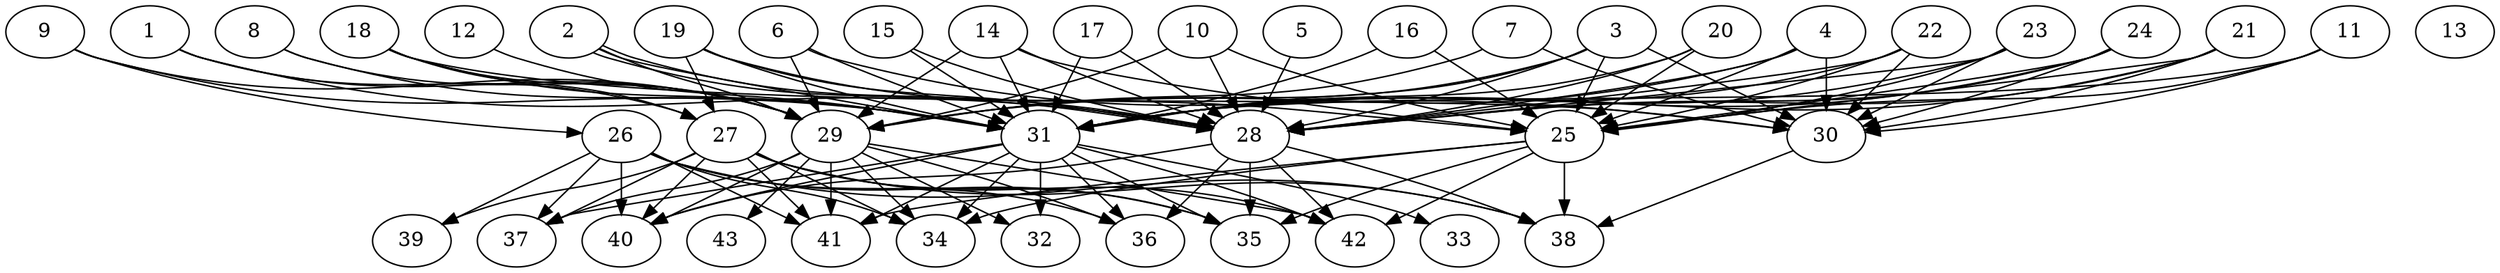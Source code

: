 // DAG (tier=3-complex, mode=compute, n=43, ccr=0.469, fat=0.825, density=0.722, regular=0.342, jump=0.319, mindata=1048576, maxdata=16777216)
// DAG automatically generated by daggen at Sun Aug 24 16:33:34 2025
// /home/ermia/Project/Environments/daggen/bin/daggen --dot --ccr 0.469 --fat 0.825 --regular 0.342 --density 0.722 --jump 0.319 --mindata 1048576 --maxdata 16777216 -n 43 
digraph G {
  1 [size="2546120361523544064000", alpha="0.13", expect_size="1273060180761772032000"]
  1 -> 27 [size ="1491680939212800"]
  1 -> 28 [size ="1491680939212800"]
  1 -> 29 [size ="1491680939212800"]
  2 [size="22497975556949480", alpha="0.09", expect_size="11248987778474740"]
  2 -> 28 [size ="1237328278323200"]
  2 -> 28 [size ="1237328278323200"]
  2 -> 29 [size ="1237328278323200"]
  2 -> 31 [size ="1237328278323200"]
  3 [size="564514134340703", alpha="0.10", expect_size="282257067170351"]
  3 -> 25 [size ="11093934080000"]
  3 -> 28 [size ="11093934080000"]
  3 -> 29 [size ="11093934080000"]
  3 -> 30 [size ="11093934080000"]
  3 -> 31 [size ="11093934080000"]
  4 [size="1326474897819435008000", alpha="0.06", expect_size="663237448909717504000"]
  4 -> 25 [size ="965804766003200"]
  4 -> 28 [size ="965804766003200"]
  4 -> 29 [size ="965804766003200"]
  4 -> 30 [size ="965804766003200"]
  5 [size="21402611922288912", alpha="0.04", expect_size="10701305961144456"]
  5 -> 28 [size ="900693598666752"]
  6 [size="891942605172406", alpha="0.13", expect_size="445971302586203"]
  6 -> 29 [size ="33823404326912"]
  6 -> 30 [size ="33823404326912"]
  6 -> 31 [size ="33823404326912"]
  7 [size="859481101698276992", alpha="0.15", expect_size="429740550849138496"]
  7 -> 29 [size ="517190432325632"]
  7 -> 30 [size ="517190432325632"]
  8 [size="125217152971536240", alpha="0.18", expect_size="62608576485768120"]
  8 -> 29 [size ="52135609761792"]
  8 -> 31 [size ="52135609761792"]
  9 [size="47512190039277699072", alpha="0.18", expect_size="23756095019638849536"]
  9 -> 26 [size ="104944581476352"]
  9 -> 29 [size ="104944581476352"]
  9 -> 31 [size ="104944581476352"]
  10 [size="2996507001015433691136", alpha="0.17", expect_size="1498253500507716845568"]
  10 -> 25 [size ="1662775122198528"]
  10 -> 28 [size ="1662775122198528"]
  10 -> 29 [size ="1662775122198528"]
  11 [size="1356887738438666240", alpha="0.11", expect_size="678443869219333120"]
  11 -> 25 [size ="1936574212210688"]
  11 -> 30 [size ="1936574212210688"]
  11 -> 31 [size ="1936574212210688"]
  12 [size="1417701621159407616", alpha="0.02", expect_size="708850810579703808"]
  12 -> 31 [size ="597409155514368"]
  13 [size="64294123318659248", alpha="0.02", expect_size="32147061659329624"]
  14 [size="18660256175922976", alpha="0.10", expect_size="9330128087961488"]
  14 -> 25 [size ="40785621811200"]
  14 -> 28 [size ="40785621811200"]
  14 -> 29 [size ="40785621811200"]
  14 -> 31 [size ="40785621811200"]
  15 [size="933156834908483616768", alpha="0.13", expect_size="466578417454241808384"]
  15 -> 28 [size ="763940875272192"]
  15 -> 31 [size ="763940875272192"]
  16 [size="38771685603266712", alpha="0.13", expect_size="19385842801633356"]
  16 -> 25 [size ="655236217700352"]
  16 -> 31 [size ="655236217700352"]
  17 [size="1061547622783854313472", alpha="0.09", expect_size="530773811391927156736"]
  17 -> 28 [size ="832497571069952"]
  17 -> 31 [size ="832497571069952"]
  18 [size="115365885024703348736", alpha="0.03", expect_size="57682942512351674368"]
  18 -> 27 [size ="189586869321728"]
  18 -> 29 [size ="189586869321728"]
  18 -> 30 [size ="189586869321728"]
  18 -> 31 [size ="189586869321728"]
  19 [size="1363908512068927488", alpha="0.10", expect_size="681954256034463744"]
  19 -> 25 [size ="9838906048512"]
  19 -> 27 [size ="9838906048512"]
  19 -> 28 [size ="9838906048512"]
  19 -> 31 [size ="9838906048512"]
  20 [size="497299085383195164672", alpha="0.10", expect_size="248649542691597582336"]
  20 -> 25 [size ="502151881162752"]
  20 -> 28 [size ="502151881162752"]
  20 -> 31 [size ="502151881162752"]
  21 [size="16529055237691166", alpha="0.08", expect_size="8264527618845583"]
  21 -> 25 [size ="290623290605568"]
  21 -> 28 [size ="290623290605568"]
  21 -> 30 [size ="290623290605568"]
  21 -> 31 [size ="290623290605568"]
  22 [size="3776732117080094015488", alpha="0.10", expect_size="1888366058540047007744"]
  22 -> 25 [size ="1940144638656512"]
  22 -> 28 [size ="1940144638656512"]
  22 -> 30 [size ="1940144638656512"]
  22 -> 31 [size ="1940144638656512"]
  23 [size="529320940611722", alpha="0.11", expect_size="264660470305861"]
  23 -> 25 [size ="27512293818368"]
  23 -> 28 [size ="27512293818368"]
  23 -> 30 [size ="27512293818368"]
  23 -> 31 [size ="27512293818368"]
  24 [size="127667049455781504", alpha="0.14", expect_size="63833524727890752"]
  24 -> 25 [size ="64923832942592"]
  24 -> 28 [size ="64923832942592"]
  24 -> 30 [size ="64923832942592"]
  24 -> 31 [size ="64923832942592"]
  25 [size="2214535922035967655936", alpha="0.00", expect_size="1107267961017983827968"]
  25 -> 34 [size ="1359184687792128"]
  25 -> 35 [size ="1359184687792128"]
  25 -> 38 [size ="1359184687792128"]
  25 -> 41 [size ="1359184687792128"]
  25 -> 42 [size ="1359184687792128"]
  26 [size="1617218782475948288", alpha="0.14", expect_size="808609391237974144"]
  26 -> 34 [size ="1095928853299200"]
  26 -> 35 [size ="1095928853299200"]
  26 -> 36 [size ="1095928853299200"]
  26 -> 37 [size ="1095928853299200"]
  26 -> 38 [size ="1095928853299200"]
  26 -> 39 [size ="1095928853299200"]
  26 -> 40 [size ="1095928853299200"]
  26 -> 41 [size ="1095928853299200"]
  27 [size="11939398304170770432", alpha="0.10", expect_size="5969699152085385216"]
  27 -> 34 [size ="41790568660992"]
  27 -> 35 [size ="41790568660992"]
  27 -> 37 [size ="41790568660992"]
  27 -> 38 [size ="41790568660992"]
  27 -> 39 [size ="41790568660992"]
  27 -> 40 [size ="41790568660992"]
  27 -> 41 [size ="41790568660992"]
  27 -> 42 [size ="41790568660992"]
  28 [size="27090317242752796", alpha="0.15", expect_size="13545158621376398"]
  28 -> 35 [size ="544548577083392"]
  28 -> 36 [size ="544548577083392"]
  28 -> 38 [size ="544548577083392"]
  28 -> 40 [size ="544548577083392"]
  28 -> 42 [size ="544548577083392"]
  29 [size="1873173295689474304", alpha="0.11", expect_size="936586647844737152"]
  29 -> 32 [size ="928370602803200"]
  29 -> 34 [size ="928370602803200"]
  29 -> 36 [size ="928370602803200"]
  29 -> 37 [size ="928370602803200"]
  29 -> 40 [size ="928370602803200"]
  29 -> 41 [size ="928370602803200"]
  29 -> 42 [size ="928370602803200"]
  29 -> 43 [size ="928370602803200"]
  30 [size="261081627815673", alpha="0.02", expect_size="130540813907836"]
  30 -> 38 [size ="20650748018688"]
  31 [size="167204013136150528000", alpha="0.08", expect_size="83602006568075264000"]
  31 -> 32 [size ="242803225395200"]
  31 -> 33 [size ="242803225395200"]
  31 -> 34 [size ="242803225395200"]
  31 -> 35 [size ="242803225395200"]
  31 -> 36 [size ="242803225395200"]
  31 -> 37 [size ="242803225395200"]
  31 -> 40 [size ="242803225395200"]
  31 -> 41 [size ="242803225395200"]
  31 -> 42 [size ="242803225395200"]
  32 [size="4269146279734033408", alpha="0.12", expect_size="2134573139867016704"]
  33 [size="1567467422538023305216", alpha="0.07", expect_size="783733711269011652608"]
  34 [size="50191829452778224", alpha="0.14", expect_size="25095914726389112"]
  35 [size="1443227997786859372544", alpha="0.02", expect_size="721613998893429686272"]
  36 [size="4020188686500860264448", alpha="0.11", expect_size="2010094343250430132224"]
  37 [size="3245073449615242559488", alpha="0.18", expect_size="1622536724807621279744"]
  38 [size="31925970659818078208", alpha="0.08", expect_size="15962985329909039104"]
  39 [size="447792638115759680", alpha="0.02", expect_size="223896319057879840"]
  40 [size="798253164523522359296", alpha="0.04", expect_size="399126582261761179648"]
  41 [size="31433864233439199232", alpha="0.16", expect_size="15716932116719599616"]
  42 [size="4163211025568497664", alpha="0.14", expect_size="2081605512784248832"]
  43 [size="2310891277299476332544", alpha="0.14", expect_size="1155445638649738166272"]
}